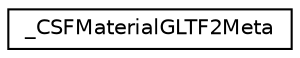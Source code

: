 digraph "Graphical Class Hierarchy"
{
 // LATEX_PDF_SIZE
  edge [fontname="Helvetica",fontsize="10",labelfontname="Helvetica",labelfontsize="10"];
  node [fontname="Helvetica",fontsize="10",shape=record];
  rankdir="LR";
  Node0 [label="_CSFMaterialGLTF2Meta",height=0.2,width=0.4,color="black", fillcolor="white", style="filled",URL="$struct___c_s_f_material_g_l_t_f2_meta.html",tooltip=" "];
}
